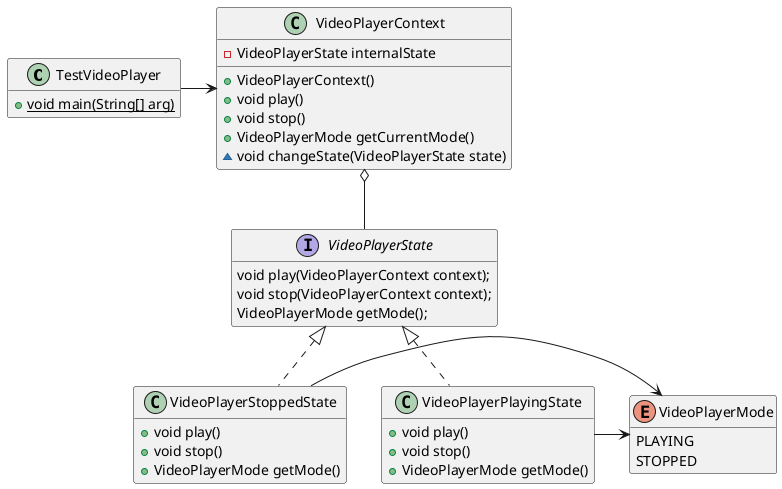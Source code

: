 @startuml

class TestVideoPlayer {
	+{static}void main(String[] arg)
}
hide TestVideoPlayer fields 

TestVideoPlayer->VideoPlayerContext
 VideoPlayerContext o-- VideoPlayerState
 
 VideoPlayerState <|.. VideoPlayerPlayingState
 VideoPlayerState <|.. VideoPlayerStoppedState
 
 VideoPlayerStoppedState-> VideoPlayerMode
 VideoPlayerPlayingState-> VideoPlayerMode
  
class VideoPlayerContext {
 - VideoPlayerState internalState
 + VideoPlayerContext()
 + void play()
 + void stop()
 + VideoPlayerMode getCurrentMode()
 ~ void changeState(VideoPlayerState state)
 
}





interface  VideoPlayerState {
	void play(VideoPlayerContext context);
	void stop(VideoPlayerContext context);
	VideoPlayerMode getMode();
}
hide VideoPlayerState fields 

enum VideoPlayerMode {
	PLAYING
	STOPPED
}
hide VideoPlayerMode methods

Class VideoPlayerPlayingState {
 + void play()
 + void stop()
 + VideoPlayerMode getMode()
 
}
hide VideoPlayerPlayingState fields

Class VideoPlayerStoppedState {
 + void play()
 + void stop()
 + VideoPlayerMode getMode()
 
}
hide VideoPlayerStoppedState fields

@enduml